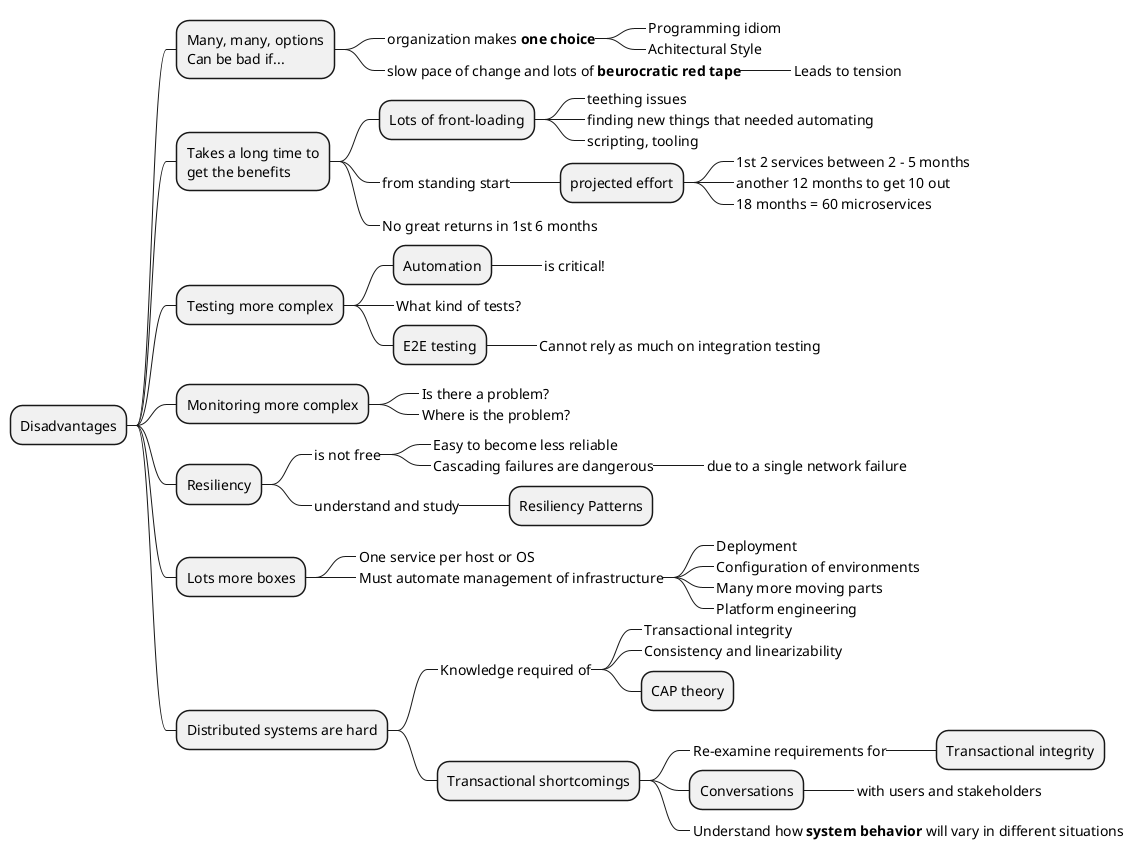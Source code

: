 @startmindmap "Disadvantages"

' Look for the Art of Scalability as a book Martin L Abbot

+ Disadvantages

++ Many, many, options\nCan be bad if...
+++_ organization makes **one choice**
++++_ Programming idiom
++++_ Achitectural Style
+++_ slow pace of change and lots of **beurocratic red tape**
++++_ Leads to tension

++ Takes a long time to\nget the benefits
+++ Lots of front-loading
++++_ teething issues
++++_ finding new things that needed automating
++++_ scripting, tooling
+++_ from standing start
++++ projected effort
+++++_ 1st 2 services between 2 - 5 months 
+++++_ another 12 months to get 10 out
+++++_ 18 months = 60 microservices
+++_ No great returns in 1st 6 months


++ Testing more complex
+++ Automation
++++_ is critical!
+++_ What kind of tests?
+++ E2E testing
++++_ Cannot rely as much on integration testing

++ Monitoring more complex
+++_ Is there a problem?
+++_ Where is the problem?

++ Resiliency
+++_ is not free
++++_ Easy to become less reliable
++++_ Cascading failures are dangerous
+++++_ due to a single network failure
+++_ understand and study
++++ Resiliency Patterns

++ Lots more boxes
+++_ One service per host or OS
+++_ Must automate management of infrastructure
++++_ Deployment
++++_ Configuration of environments
++++_ Many more moving parts
++++_ Platform engineering

++ Distributed systems are hard
+++_ Knowledge required of
++++_ Transactional integrity
++++_ Consistency and linearizability
++++ CAP theory
+++ Transactional shortcomings
++++_ Re-examine requirements for
+++++ Transactional integrity
++++ Conversations
+++++_ with users and stakeholders
++++_ Understand how **system behavior** will vary in different situations

@endmindmap


